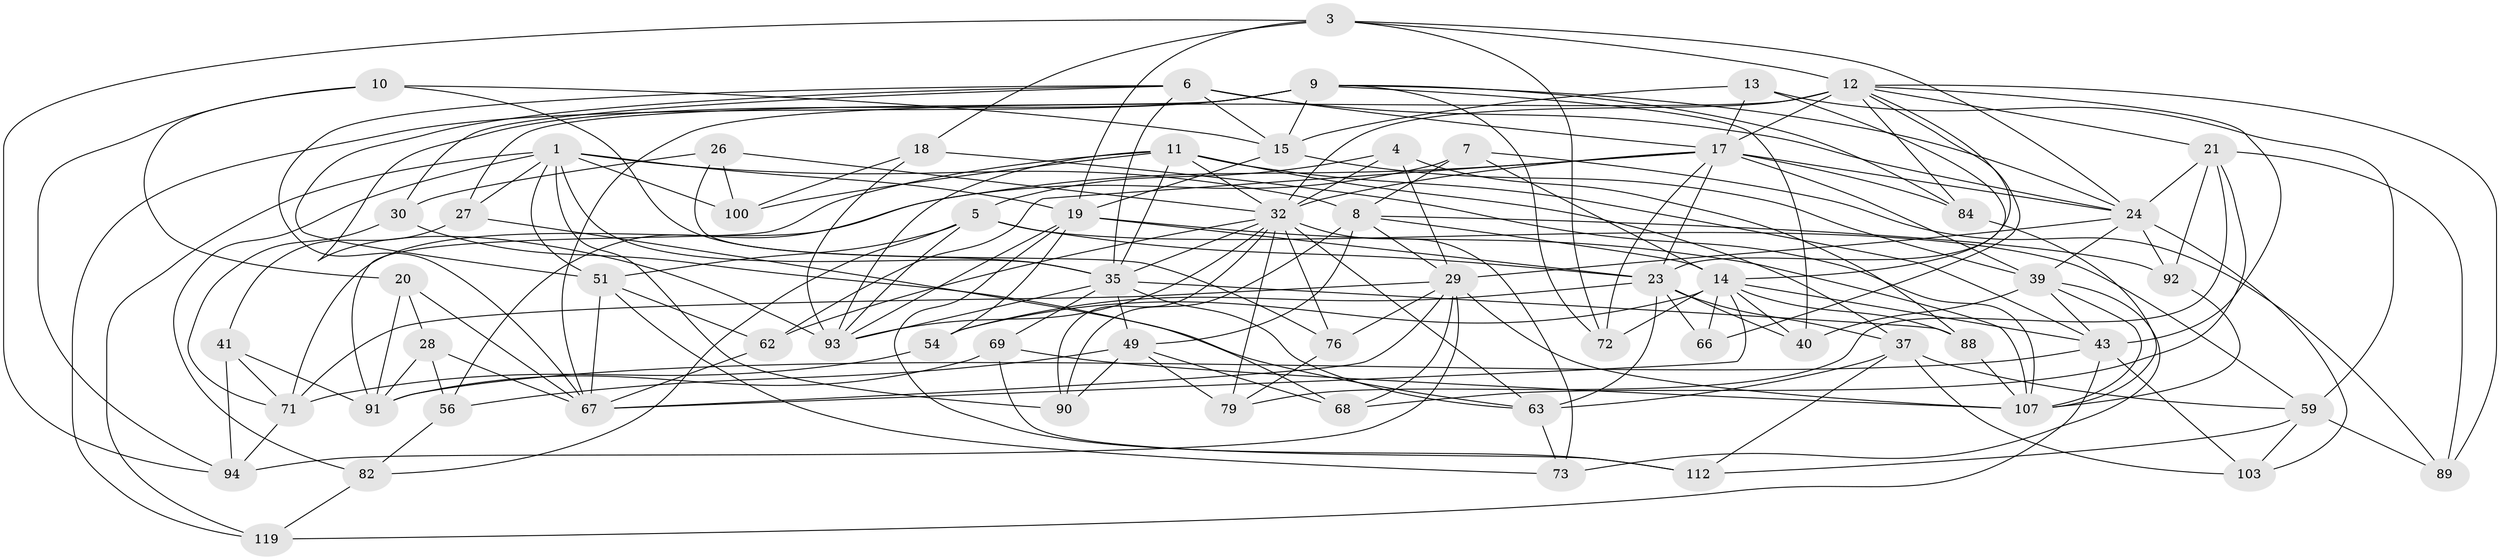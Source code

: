 // original degree distribution, {4: 1.0}
// Generated by graph-tools (version 1.1) at 2025/16/03/09/25 04:16:28]
// undirected, 63 vertices, 181 edges
graph export_dot {
graph [start="1"]
  node [color=gray90,style=filled];
  1 [super="+50+16+2"];
  3 [super="+116"];
  4;
  5 [super="+64"];
  6 [super="+83+60"];
  7;
  8 [super="+115"];
  9 [super="+55+46"];
  10;
  11 [super="+52+78"];
  12 [super="+81+22+36"];
  13;
  14 [super="+45+34"];
  15 [super="+70"];
  17 [super="+122+33+61"];
  18;
  19 [super="+38+113"];
  20;
  21 [super="+118"];
  23 [super="+74+114+31"];
  24 [super="+106+25"];
  26;
  27;
  28;
  29 [super="+105+42"];
  30;
  32 [super="+111+53"];
  35 [super="+44+87"];
  37 [super="+102"];
  39 [super="+57+123"];
  40;
  41;
  43 [super="+99+47"];
  49 [super="+97"];
  51 [super="+117"];
  54;
  56;
  59 [super="+77"];
  62;
  63 [super="+65"];
  66;
  67 [super="+104+85"];
  68;
  69;
  71 [super="+120"];
  72;
  73;
  76;
  79;
  82;
  84;
  88;
  89;
  90;
  91 [super="+101"];
  92;
  93 [super="+98+96"];
  94 [super="+95"];
  100;
  103;
  107 [super="+126+108"];
  112;
  119;
  1 -- 82;
  1 -- 100;
  1 -- 119;
  1 -- 51;
  1 -- 90;
  1 -- 27;
  1 -- 8 [weight=2];
  1 -- 19;
  1 -- 35;
  3 -- 18;
  3 -- 94;
  3 -- 19;
  3 -- 72;
  3 -- 24;
  3 -- 12;
  4 -- 29;
  4 -- 88;
  4 -- 5;
  4 -- 32;
  5 -- 51;
  5 -- 59;
  5 -- 82;
  5 -- 23;
  5 -- 93;
  6 -- 15;
  6 -- 30;
  6 -- 17;
  6 -- 51;
  6 -- 67;
  6 -- 24 [weight=2];
  6 -- 35;
  7 -- 56;
  7 -- 89;
  7 -- 14;
  7 -- 8;
  8 -- 92;
  8 -- 90;
  8 -- 14;
  8 -- 49;
  8 -- 29;
  9 -- 40;
  9 -- 93;
  9 -- 24;
  9 -- 72;
  9 -- 15;
  9 -- 27;
  9 -- 84;
  9 -- 119;
  10 -- 15;
  10 -- 20;
  10 -- 94;
  10 -- 35;
  11 -- 93 [weight=2];
  11 -- 100;
  11 -- 37;
  11 -- 35;
  11 -- 32;
  11 -- 43;
  11 -- 91;
  12 -- 32 [weight=2];
  12 -- 21;
  12 -- 84;
  12 -- 89;
  12 -- 43;
  12 -- 67;
  12 -- 17 [weight=2];
  12 -- 66;
  12 -- 23;
  13 -- 14;
  13 -- 17;
  13 -- 59;
  13 -- 15;
  14 -- 72;
  14 -- 43;
  14 -- 54;
  14 -- 67;
  14 -- 88;
  14 -- 66;
  14 -- 40;
  15 -- 39;
  15 -- 19;
  17 -- 62;
  17 -- 84;
  17 -- 39;
  17 -- 71;
  17 -- 32;
  17 -- 23;
  17 -- 24;
  17 -- 72;
  18 -- 100;
  18 -- 107;
  18 -- 93;
  19 -- 112;
  19 -- 107;
  19 -- 23;
  19 -- 54;
  19 -- 93;
  20 -- 28;
  20 -- 67;
  20 -- 91;
  21 -- 79;
  21 -- 92;
  21 -- 24;
  21 -- 89;
  21 -- 68;
  23 -- 66 [weight=2];
  23 -- 37;
  23 -- 40;
  23 -- 63;
  23 -- 54;
  24 -- 39;
  24 -- 29;
  24 -- 92;
  24 -- 103;
  26 -- 100;
  26 -- 30;
  26 -- 76;
  26 -- 32;
  27 -- 68;
  27 -- 41;
  28 -- 91;
  28 -- 56;
  28 -- 67;
  29 -- 68;
  29 -- 67;
  29 -- 71;
  29 -- 94 [weight=2];
  29 -- 76;
  29 -- 107;
  30 -- 63;
  30 -- 71;
  32 -- 76;
  32 -- 90;
  32 -- 79;
  32 -- 93;
  32 -- 35;
  32 -- 73;
  32 -- 62;
  32 -- 63;
  35 -- 49;
  35 -- 69;
  35 -- 88;
  35 -- 93;
  35 -- 63;
  37 -- 103;
  37 -- 112;
  37 -- 59;
  37 -- 63;
  39 -- 43 [weight=2];
  39 -- 40;
  39 -- 73;
  39 -- 107;
  41 -- 71;
  41 -- 91;
  41 -- 94;
  43 -- 103;
  43 -- 119;
  43 -- 91;
  49 -- 79;
  49 -- 56;
  49 -- 90;
  49 -- 68;
  51 -- 73;
  51 -- 62;
  51 -- 67;
  54 -- 71;
  56 -- 82;
  59 -- 103;
  59 -- 89;
  59 -- 112;
  62 -- 67;
  63 -- 73;
  69 -- 107;
  69 -- 112;
  69 -- 91;
  71 -- 94;
  76 -- 79;
  82 -- 119;
  84 -- 107;
  88 -- 107;
  92 -- 107;
}
